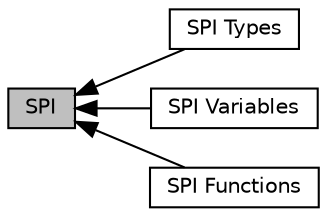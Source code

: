digraph "SPI"
{
  edge [fontname="Helvetica",fontsize="10",labelfontname="Helvetica",labelfontsize="10"];
  node [fontname="Helvetica",fontsize="10",shape=record];
  rankdir=LR;
  Node0 [label="SPI",height=0.2,width=0.4,color="black", fillcolor="grey75", style="filled", fontcolor="black"];
  Node3 [label="SPI Types",height=0.2,width=0.4,color="black", fillcolor="white", style="filled",URL="$group___s_d___s_p_i___types.html"];
  Node1 [label="SPI Variables",height=0.2,width=0.4,color="black", fillcolor="white", style="filled",URL="$group___s_d___s_p_i___variables.html"];
  Node2 [label="SPI Functions",height=0.2,width=0.4,color="black", fillcolor="white", style="filled",URL="$group___s_d___s_p_i___functions.html"];
  Node0->Node1 [shape=plaintext, dir="back", style="solid"];
  Node0->Node2 [shape=plaintext, dir="back", style="solid"];
  Node0->Node3 [shape=plaintext, dir="back", style="solid"];
}
